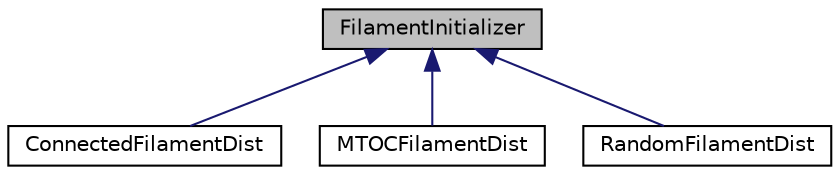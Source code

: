 digraph "FilamentInitializer"
{
 // INTERACTIVE_SVG=YES
  edge [fontname="Helvetica",fontsize="10",labelfontname="Helvetica",labelfontsize="10"];
  node [fontname="Helvetica",fontsize="10",shape=record];
  Node0 [label="FilamentInitializer",height=0.2,width=0.4,color="black", fillcolor="grey75", style="filled", fontcolor="black"];
  Node0 -> Node1 [dir="back",color="midnightblue",fontsize="10",style="solid",fontname="Helvetica"];
  Node1 [label="ConnectedFilamentDist",height=0.2,width=0.4,color="black", fillcolor="white", style="filled",URL="$classConnectedFilamentDist.html",tooltip="An implementation of FilamentInitialzer that creates a sufficiently spaced network of filaments for i..."];
  Node0 -> Node2 [dir="back",color="midnightblue",fontsize="10",style="solid",fontname="Helvetica"];
  Node2 [label="MTOCFilamentDist",height=0.2,width=0.4,color="black", fillcolor="white", style="filled",URL="$classMTOCFilamentDist.html",tooltip="An implementation of FilamentInitialzer that creates a random MTOC configuration. ..."];
  Node0 -> Node3 [dir="back",color="midnightblue",fontsize="10",style="solid",fontname="Helvetica"];
  Node3 [label="RandomFilamentDist",height=0.2,width=0.4,color="black", fillcolor="white", style="filled",URL="$classRandomFilamentDist.html",tooltip="An implementation of FilamentInitialzer that creates a completely random Filament distribution within..."];
}
